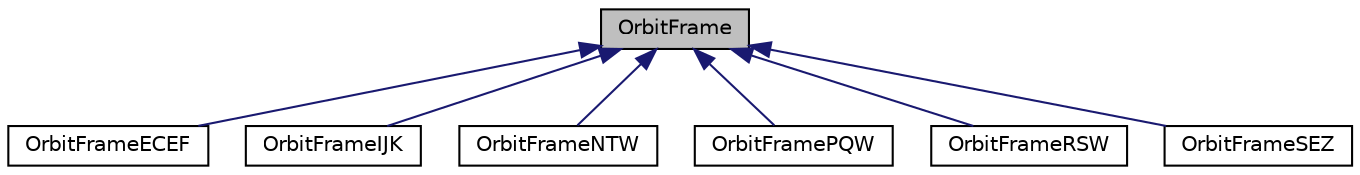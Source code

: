 digraph "OrbitFrame"
{
 // LATEX_PDF_SIZE
  edge [fontname="Helvetica",fontsize="10",labelfontname="Helvetica",labelfontsize="10"];
  node [fontname="Helvetica",fontsize="10",shape=record];
  Node1 [label="OrbitFrame",height=0.2,width=0.4,color="black", fillcolor="grey75", style="filled", fontcolor="black",tooltip="Abstract class representating an orbital reference frame."];
  Node1 -> Node2 [dir="back",color="midnightblue",fontsize="10",style="solid",fontname="Helvetica"];
  Node2 [label="OrbitFrameECEF",height=0.2,width=0.4,color="black", fillcolor="white", style="filled",URL="$classOrbitFrameECEF.html",tooltip="Earth-Centered, Earth-Fixed Satellite Coordinate System."];
  Node1 -> Node3 [dir="back",color="midnightblue",fontsize="10",style="solid",fontname="Helvetica"];
  Node3 [label="OrbitFrameIJK",height=0.2,width=0.4,color="black", fillcolor="white", style="filled",URL="$classOrbitFrameIJK.html",tooltip="Geocentric Orbit Coordinate System."];
  Node1 -> Node4 [dir="back",color="midnightblue",fontsize="10",style="solid",fontname="Helvetica"];
  Node4 [label="OrbitFrameNTW",height=0.2,width=0.4,color="black", fillcolor="white", style="filled",URL="$classOrbitFrameNTW.html",tooltip="NTW Satellite Coordinate System."];
  Node1 -> Node5 [dir="back",color="midnightblue",fontsize="10",style="solid",fontname="Helvetica"];
  Node5 [label="OrbitFramePQW",height=0.2,width=0.4,color="black", fillcolor="white", style="filled",URL="$classOrbitFramePQW.html",tooltip="Satellite Radial Coordinate System."];
  Node1 -> Node6 [dir="back",color="midnightblue",fontsize="10",style="solid",fontname="Helvetica"];
  Node6 [label="OrbitFrameRSW",height=0.2,width=0.4,color="black", fillcolor="white", style="filled",URL="$classOrbitFrameRSW.html",tooltip="RSW Satellite Coordinate System."];
  Node1 -> Node7 [dir="back",color="midnightblue",fontsize="10",style="solid",fontname="Helvetica"];
  Node7 [label="OrbitFrameSEZ",height=0.2,width=0.4,color="black", fillcolor="white", style="filled",URL="$classOrbitFrameSEZ.html",tooltip="Topocentric Horizon, SEZ, Satellite Coordinate System."];
}
